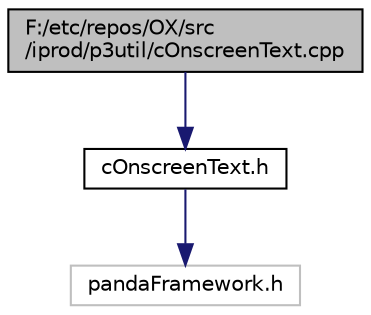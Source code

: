 digraph "F:/etc/repos/OX/src/iprod/p3util/cOnscreenText.cpp"
{
  edge [fontname="Helvetica",fontsize="10",labelfontname="Helvetica",labelfontsize="10"];
  node [fontname="Helvetica",fontsize="10",shape=record];
  Node1 [label="F:/etc/repos/OX/src\l/iprod/p3util/cOnscreenText.cpp",height=0.2,width=0.4,color="black", fillcolor="grey75", style="filled" fontcolor="black"];
  Node1 -> Node2 [color="midnightblue",fontsize="10",style="solid",fontname="Helvetica"];
  Node2 [label="cOnscreenText.h",height=0.2,width=0.4,color="black", fillcolor="white", style="filled",URL="$c_onscreen_text_8h.html"];
  Node2 -> Node3 [color="midnightblue",fontsize="10",style="solid",fontname="Helvetica"];
  Node3 [label="pandaFramework.h",height=0.2,width=0.4,color="grey75", fillcolor="white", style="filled"];
}
